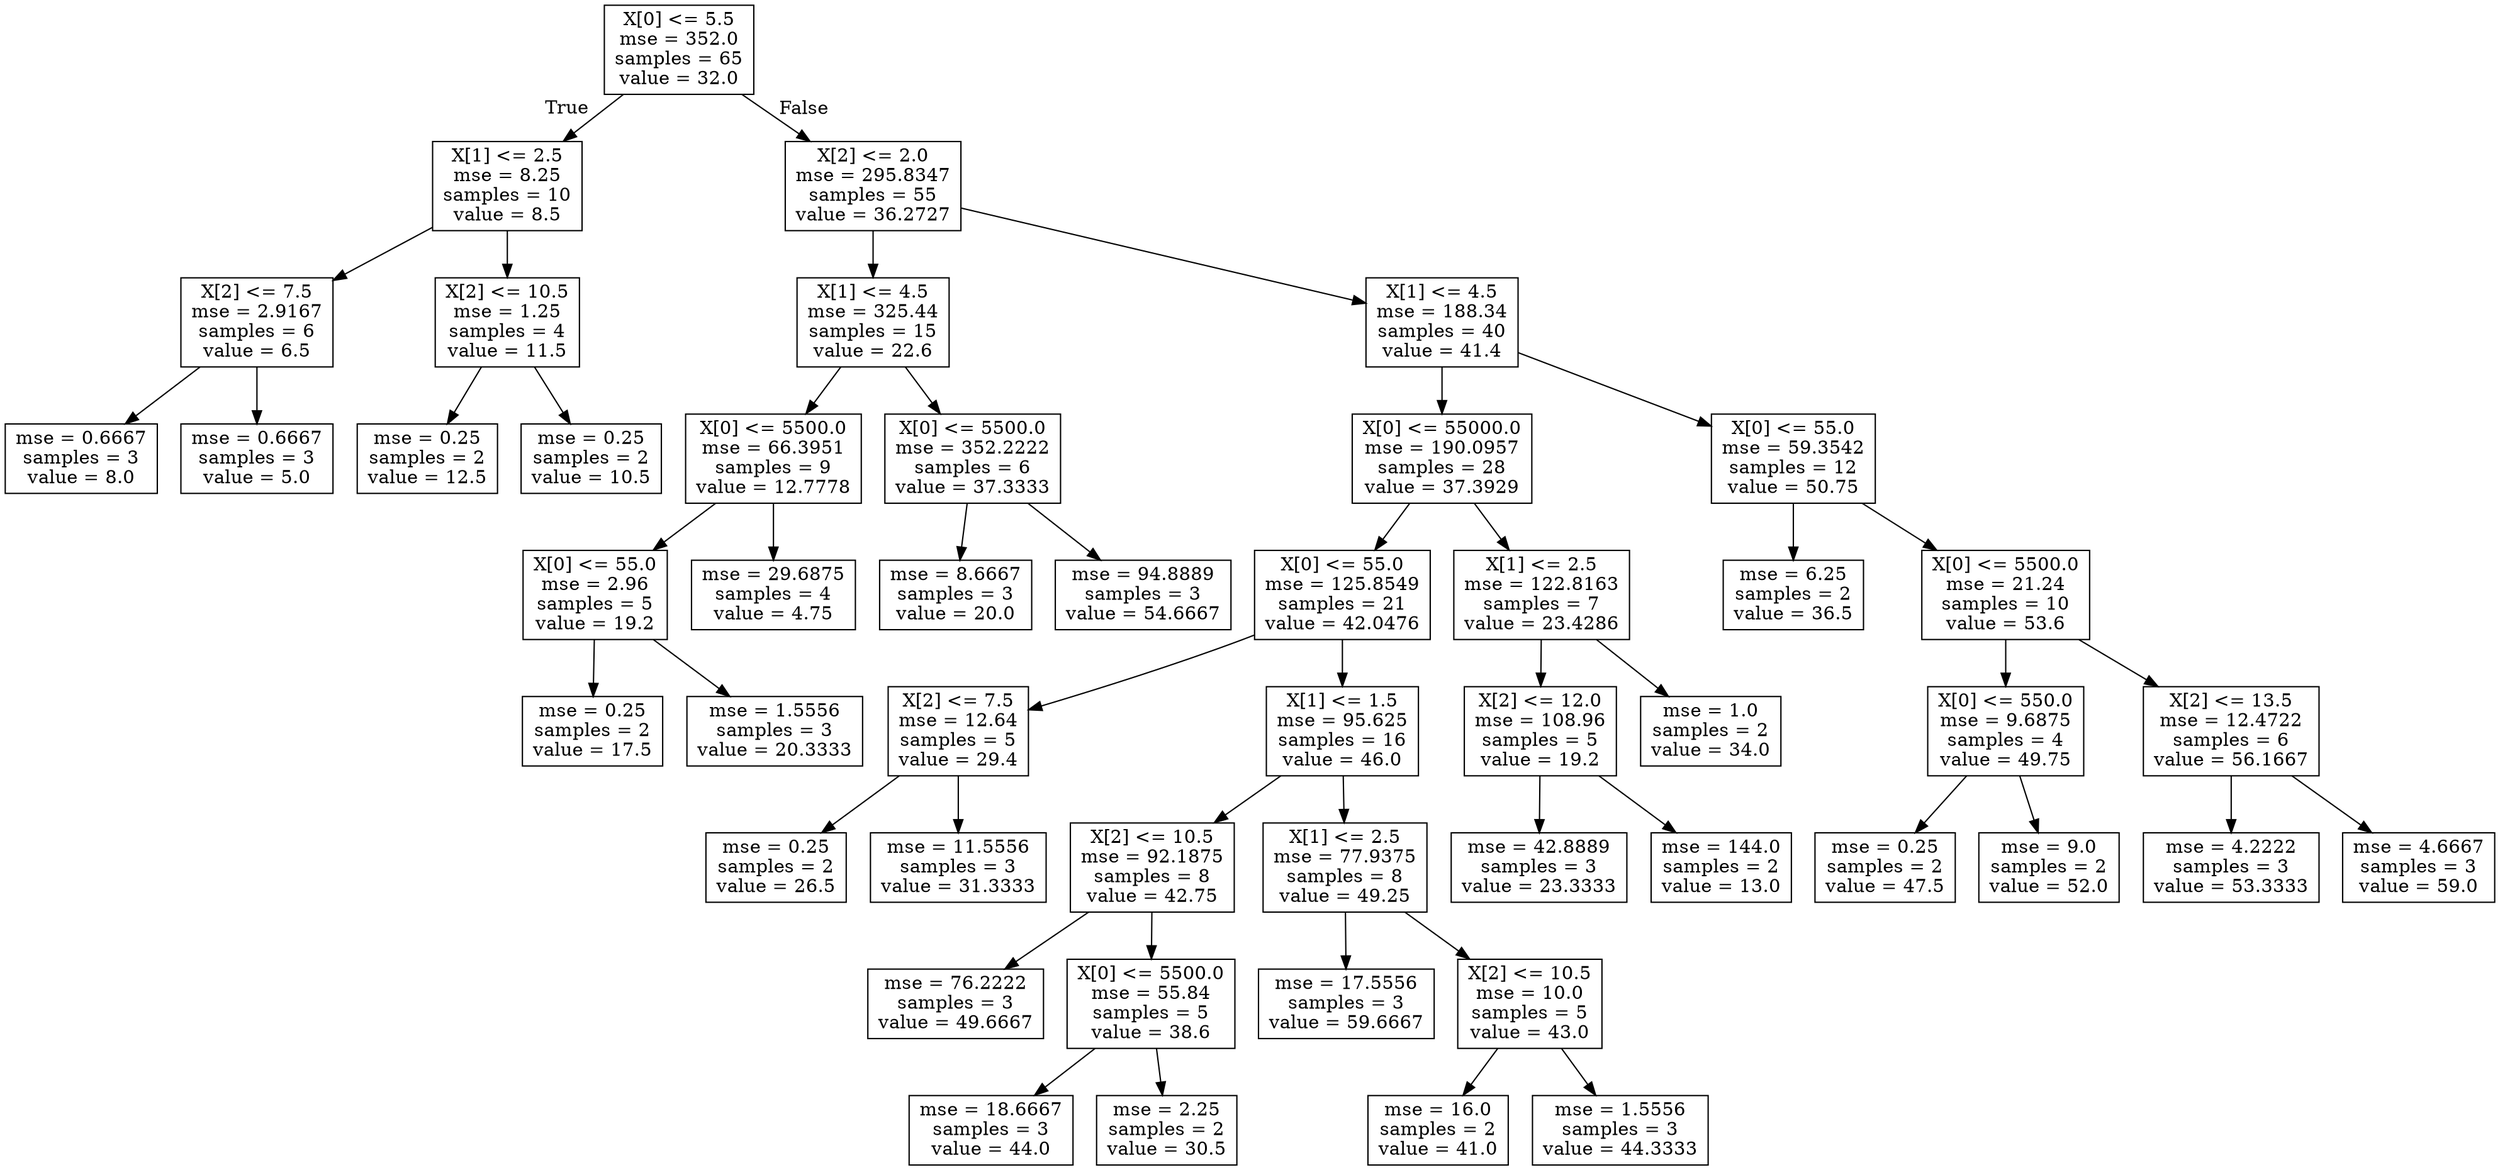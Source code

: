 digraph Tree {
node [shape=box] ;
0 [label="X[0] <= 5.5\nmse = 352.0\nsamples = 65\nvalue = 32.0"] ;
1 [label="X[1] <= 2.5\nmse = 8.25\nsamples = 10\nvalue = 8.5"] ;
0 -> 1 [labeldistance=2.5, labelangle=45, headlabel="True"] ;
2 [label="X[2] <= 7.5\nmse = 2.9167\nsamples = 6\nvalue = 6.5"] ;
1 -> 2 ;
3 [label="mse = 0.6667\nsamples = 3\nvalue = 8.0"] ;
2 -> 3 ;
4 [label="mse = 0.6667\nsamples = 3\nvalue = 5.0"] ;
2 -> 4 ;
5 [label="X[2] <= 10.5\nmse = 1.25\nsamples = 4\nvalue = 11.5"] ;
1 -> 5 ;
6 [label="mse = 0.25\nsamples = 2\nvalue = 12.5"] ;
5 -> 6 ;
7 [label="mse = 0.25\nsamples = 2\nvalue = 10.5"] ;
5 -> 7 ;
8 [label="X[2] <= 2.0\nmse = 295.8347\nsamples = 55\nvalue = 36.2727"] ;
0 -> 8 [labeldistance=2.5, labelangle=-45, headlabel="False"] ;
9 [label="X[1] <= 4.5\nmse = 325.44\nsamples = 15\nvalue = 22.6"] ;
8 -> 9 ;
10 [label="X[0] <= 5500.0\nmse = 66.3951\nsamples = 9\nvalue = 12.7778"] ;
9 -> 10 ;
11 [label="X[0] <= 55.0\nmse = 2.96\nsamples = 5\nvalue = 19.2"] ;
10 -> 11 ;
12 [label="mse = 0.25\nsamples = 2\nvalue = 17.5"] ;
11 -> 12 ;
13 [label="mse = 1.5556\nsamples = 3\nvalue = 20.3333"] ;
11 -> 13 ;
14 [label="mse = 29.6875\nsamples = 4\nvalue = 4.75"] ;
10 -> 14 ;
15 [label="X[0] <= 5500.0\nmse = 352.2222\nsamples = 6\nvalue = 37.3333"] ;
9 -> 15 ;
16 [label="mse = 8.6667\nsamples = 3\nvalue = 20.0"] ;
15 -> 16 ;
17 [label="mse = 94.8889\nsamples = 3\nvalue = 54.6667"] ;
15 -> 17 ;
18 [label="X[1] <= 4.5\nmse = 188.34\nsamples = 40\nvalue = 41.4"] ;
8 -> 18 ;
19 [label="X[0] <= 55000.0\nmse = 190.0957\nsamples = 28\nvalue = 37.3929"] ;
18 -> 19 ;
20 [label="X[0] <= 55.0\nmse = 125.8549\nsamples = 21\nvalue = 42.0476"] ;
19 -> 20 ;
21 [label="X[2] <= 7.5\nmse = 12.64\nsamples = 5\nvalue = 29.4"] ;
20 -> 21 ;
22 [label="mse = 0.25\nsamples = 2\nvalue = 26.5"] ;
21 -> 22 ;
23 [label="mse = 11.5556\nsamples = 3\nvalue = 31.3333"] ;
21 -> 23 ;
24 [label="X[1] <= 1.5\nmse = 95.625\nsamples = 16\nvalue = 46.0"] ;
20 -> 24 ;
25 [label="X[2] <= 10.5\nmse = 92.1875\nsamples = 8\nvalue = 42.75"] ;
24 -> 25 ;
26 [label="mse = 76.2222\nsamples = 3\nvalue = 49.6667"] ;
25 -> 26 ;
27 [label="X[0] <= 5500.0\nmse = 55.84\nsamples = 5\nvalue = 38.6"] ;
25 -> 27 ;
28 [label="mse = 18.6667\nsamples = 3\nvalue = 44.0"] ;
27 -> 28 ;
29 [label="mse = 2.25\nsamples = 2\nvalue = 30.5"] ;
27 -> 29 ;
30 [label="X[1] <= 2.5\nmse = 77.9375\nsamples = 8\nvalue = 49.25"] ;
24 -> 30 ;
31 [label="mse = 17.5556\nsamples = 3\nvalue = 59.6667"] ;
30 -> 31 ;
32 [label="X[2] <= 10.5\nmse = 10.0\nsamples = 5\nvalue = 43.0"] ;
30 -> 32 ;
33 [label="mse = 16.0\nsamples = 2\nvalue = 41.0"] ;
32 -> 33 ;
34 [label="mse = 1.5556\nsamples = 3\nvalue = 44.3333"] ;
32 -> 34 ;
35 [label="X[1] <= 2.5\nmse = 122.8163\nsamples = 7\nvalue = 23.4286"] ;
19 -> 35 ;
36 [label="X[2] <= 12.0\nmse = 108.96\nsamples = 5\nvalue = 19.2"] ;
35 -> 36 ;
37 [label="mse = 42.8889\nsamples = 3\nvalue = 23.3333"] ;
36 -> 37 ;
38 [label="mse = 144.0\nsamples = 2\nvalue = 13.0"] ;
36 -> 38 ;
39 [label="mse = 1.0\nsamples = 2\nvalue = 34.0"] ;
35 -> 39 ;
40 [label="X[0] <= 55.0\nmse = 59.3542\nsamples = 12\nvalue = 50.75"] ;
18 -> 40 ;
41 [label="mse = 6.25\nsamples = 2\nvalue = 36.5"] ;
40 -> 41 ;
42 [label="X[0] <= 5500.0\nmse = 21.24\nsamples = 10\nvalue = 53.6"] ;
40 -> 42 ;
43 [label="X[0] <= 550.0\nmse = 9.6875\nsamples = 4\nvalue = 49.75"] ;
42 -> 43 ;
44 [label="mse = 0.25\nsamples = 2\nvalue = 47.5"] ;
43 -> 44 ;
45 [label="mse = 9.0\nsamples = 2\nvalue = 52.0"] ;
43 -> 45 ;
46 [label="X[2] <= 13.5\nmse = 12.4722\nsamples = 6\nvalue = 56.1667"] ;
42 -> 46 ;
47 [label="mse = 4.2222\nsamples = 3\nvalue = 53.3333"] ;
46 -> 47 ;
48 [label="mse = 4.6667\nsamples = 3\nvalue = 59.0"] ;
46 -> 48 ;
}